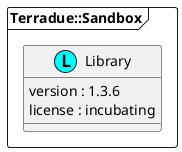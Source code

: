 @startuml
package "Terradue::Sandbox" <<Frame>> {
  class "Library" as namespace_terradue_1_1_sandbox << (L, cyan) >> [[../technology/packages/namespace_terradue_1_1_sandbox.html]] {
     version : 1.3.6 
     license : incubating
  }
}
@enduml
